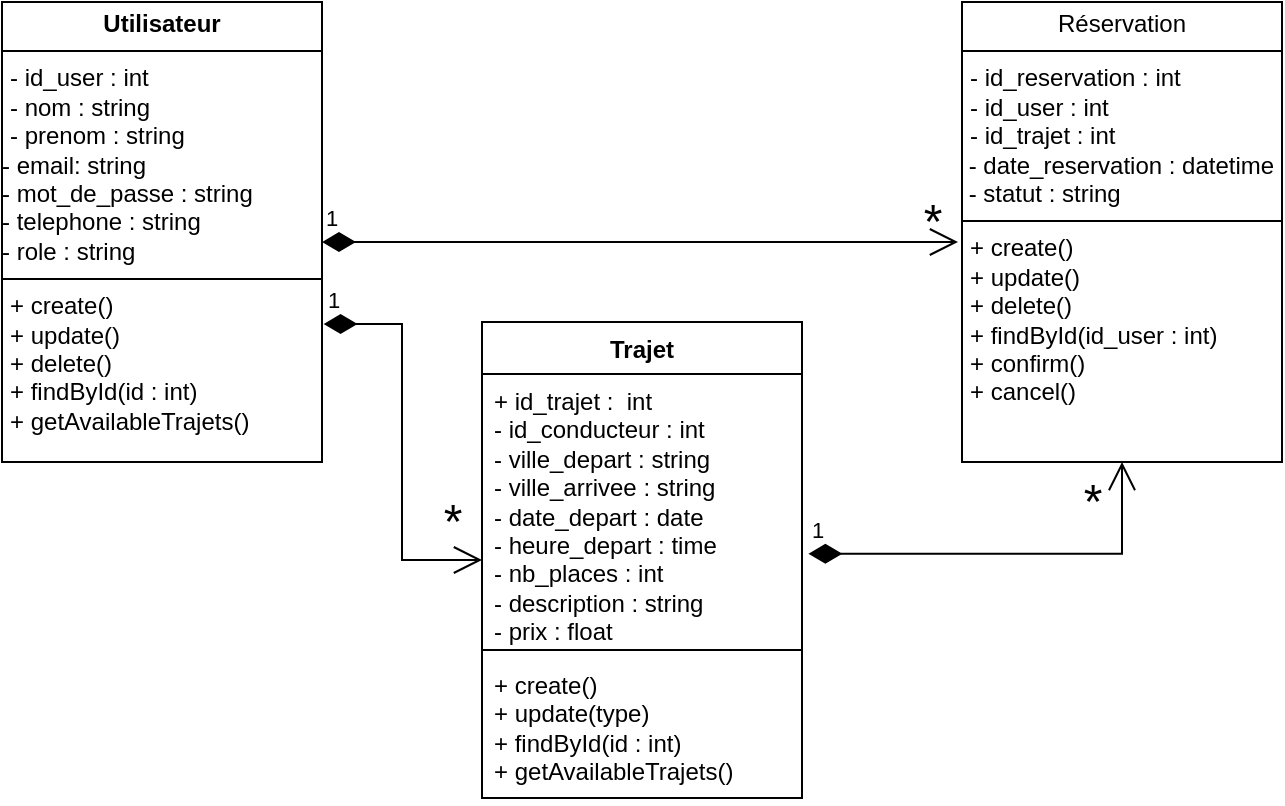 <mxfile version="28.1.2">
  <diagram name="Page-1" id="_6W3mR8MjszS3MJ6IK8F">
    <mxGraphModel dx="818" dy="515" grid="1" gridSize="10" guides="1" tooltips="1" connect="1" arrows="1" fold="1" page="1" pageScale="1" pageWidth="827" pageHeight="1169" math="0" shadow="0">
      <root>
        <mxCell id="0" />
        <mxCell id="1" parent="0" />
        <mxCell id="RL8OSZhu987HZO84Pii5-5" value="&lt;p style=&quot;margin:0px;margin-top:4px;text-align:center;&quot;&gt;&lt;b&gt;Utilisateur&lt;/b&gt;&lt;/p&gt;&lt;hr size=&quot;1&quot; style=&quot;border-style:solid;&quot;&gt;&lt;p style=&quot;margin:0px;margin-left:4px;&quot;&gt;- id_user : int&lt;/p&gt;&lt;p style=&quot;margin:0px;margin-left:4px;&quot;&gt;- nom : string&lt;/p&gt;&lt;p style=&quot;margin:0px;margin-left:4px;&quot;&gt;- prenom : string&lt;/p&gt;&lt;div&gt;- email: string&lt;/div&gt;&lt;div&gt;&lt;span style=&quot;background-color: transparent; color: light-dark(rgb(0, 0, 0), rgb(255, 255, 255));&quot;&gt;- mot_de_passe : string&lt;/span&gt;&lt;/div&gt;&lt;div&gt;- telephone&amp;nbsp;: string&lt;/div&gt;&lt;div&gt;&lt;span style=&quot;background-color: transparent; color: light-dark(rgb(0, 0, 0), rgb(255, 255, 255));&quot;&gt;- role : string&lt;/span&gt;&lt;/div&gt;&lt;hr size=&quot;1&quot; style=&quot;border-style:solid;&quot;&gt;&lt;p style=&quot;margin:0px;margin-left:4px;&quot;&gt;+ create()&lt;/p&gt;&lt;p style=&quot;margin:0px;margin-left:4px;&quot;&gt;+ update()&lt;/p&gt;&lt;p style=&quot;margin:0px;margin-left:4px;&quot;&gt;+ delete()&lt;/p&gt;&lt;p style=&quot;margin:0px;margin-left:4px;&quot;&gt;+ findById(id : int)&lt;/p&gt;&lt;p style=&quot;margin: 0px 0px 0px 4px;&quot;&gt;+ getAvailableTrajets()&lt;/p&gt;" style="verticalAlign=top;align=left;overflow=fill;html=1;whiteSpace=wrap;" vertex="1" parent="1">
          <mxGeometry x="120" y="160" width="160" height="230" as="geometry" />
        </mxCell>
        <mxCell id="RL8OSZhu987HZO84Pii5-6" value="Trajet" style="swimlane;fontStyle=1;align=center;verticalAlign=top;childLayout=stackLayout;horizontal=1;startSize=26;horizontalStack=0;resizeParent=1;resizeParentMax=0;resizeLast=0;collapsible=1;marginBottom=0;whiteSpace=wrap;html=1;" vertex="1" parent="1">
          <mxGeometry x="360" y="320" width="160" height="238" as="geometry" />
        </mxCell>
        <mxCell id="RL8OSZhu987HZO84Pii5-7" value="+ id_trajet :&amp;nbsp; int&lt;div&gt;- id_conducteur : int&lt;/div&gt;&lt;div&gt;- ville_depart : string&lt;/div&gt;&lt;div&gt;&lt;div&gt;- ville_arrivee : string&lt;/div&gt;&lt;div&gt;&lt;span style=&quot;background-color: transparent; color: light-dark(rgb(0, 0, 0), rgb(255, 255, 255));&quot;&gt;- date_depart : date&lt;/span&gt;&lt;/div&gt;&lt;/div&gt;&lt;div&gt;&lt;span style=&quot;background-color: transparent; color: light-dark(rgb(0, 0, 0), rgb(255, 255, 255));&quot;&gt;- heure_depart : time&lt;/span&gt;&lt;/div&gt;&lt;div&gt;&lt;span style=&quot;background-color: transparent; color: light-dark(rgb(0, 0, 0), rgb(255, 255, 255));&quot;&gt;- nb_places : int&lt;/span&gt;&lt;/div&gt;&lt;div&gt;&lt;span style=&quot;background-color: transparent; color: light-dark(rgb(0, 0, 0), rgb(255, 255, 255));&quot;&gt;- description : string&lt;/span&gt;&lt;/div&gt;&lt;div&gt;&lt;span style=&quot;background-color: transparent; color: light-dark(rgb(0, 0, 0), rgb(255, 255, 255));&quot;&gt;- prix : float&lt;/span&gt;&lt;/div&gt;" style="text;strokeColor=none;fillColor=none;align=left;verticalAlign=top;spacingLeft=4;spacingRight=4;overflow=hidden;rotatable=0;points=[[0,0.5],[1,0.5]];portConstraint=eastwest;whiteSpace=wrap;html=1;" vertex="1" parent="RL8OSZhu987HZO84Pii5-6">
          <mxGeometry y="26" width="160" height="134" as="geometry" />
        </mxCell>
        <mxCell id="RL8OSZhu987HZO84Pii5-8" value="" style="line;strokeWidth=1;fillColor=none;align=left;verticalAlign=middle;spacingTop=-1;spacingLeft=3;spacingRight=3;rotatable=0;labelPosition=right;points=[];portConstraint=eastwest;strokeColor=inherit;" vertex="1" parent="RL8OSZhu987HZO84Pii5-6">
          <mxGeometry y="160" width="160" height="8" as="geometry" />
        </mxCell>
        <mxCell id="RL8OSZhu987HZO84Pii5-9" value="&lt;div&gt;+ create()&lt;/div&gt;&lt;div&gt;+ update(type)&lt;/div&gt;&lt;div&gt;+ findById(id : int)&lt;/div&gt;&lt;div&gt;+ getAvailableTrajets()&lt;/div&gt;" style="text;strokeColor=none;fillColor=none;align=left;verticalAlign=top;spacingLeft=4;spacingRight=4;overflow=hidden;rotatable=0;points=[[0,0.5],[1,0.5]];portConstraint=eastwest;whiteSpace=wrap;html=1;" vertex="1" parent="RL8OSZhu987HZO84Pii5-6">
          <mxGeometry y="168" width="160" height="70" as="geometry" />
        </mxCell>
        <mxCell id="RL8OSZhu987HZO84Pii5-11" value="&lt;p style=&quot;margin:0px;margin-top:4px;text-align:center;&quot;&gt;&lt;span style=&quot;background-color: transparent; color: light-dark(rgb(0, 0, 0), rgb(255, 255, 255)); text-align: left;&quot;&gt;Réservation&lt;/span&gt;&lt;/p&gt;&lt;hr size=&quot;1&quot; style=&quot;border-style:solid;&quot;&gt;&lt;p style=&quot;margin:0px;margin-left:4px;&quot;&gt;- id_reservation : int&lt;/p&gt;&lt;p style=&quot;margin:0px;margin-left:4px;&quot;&gt;- id_user : int&lt;/p&gt;&lt;p style=&quot;margin:0px;margin-left:4px;&quot;&gt;- id_trajet : int&lt;/p&gt;&lt;div&gt;&amp;nbsp;-&amp;nbsp;date_reservation : datetime&lt;/div&gt;&lt;div&gt;&amp;nbsp;-&amp;nbsp;statut : string&lt;/div&gt;&lt;hr size=&quot;1&quot; style=&quot;border-style:solid;&quot;&gt;&lt;p style=&quot;margin:0px;margin-left:4px;&quot;&gt;+ create()&lt;/p&gt;&lt;p style=&quot;margin:0px;margin-left:4px;&quot;&gt;+ update()&lt;/p&gt;&lt;p style=&quot;margin:0px;margin-left:4px;&quot;&gt;+ delete()&lt;/p&gt;&lt;p style=&quot;margin:0px;margin-left:4px;&quot;&gt;+ findById(id_user : int)&lt;/p&gt;&lt;p style=&quot;margin: 0px 0px 0px 4px;&quot;&gt;+ confirm()&lt;/p&gt;&lt;p style=&quot;margin: 0px 0px 0px 4px;&quot;&gt;+ cancel()&lt;/p&gt;" style="verticalAlign=top;align=left;overflow=fill;html=1;whiteSpace=wrap;" vertex="1" parent="1">
          <mxGeometry x="600" y="160" width="160" height="230" as="geometry" />
        </mxCell>
        <mxCell id="RL8OSZhu987HZO84Pii5-13" value="1" style="endArrow=open;html=1;endSize=12;startArrow=diamondThin;startSize=14;startFill=1;edgeStyle=orthogonalEdgeStyle;align=left;verticalAlign=bottom;rounded=0;exitX=0.994;exitY=0.33;exitDx=0;exitDy=0;exitPerimeter=0;" edge="1" parent="1">
          <mxGeometry x="-1" y="3" relative="1" as="geometry">
            <mxPoint x="280.0" y="280" as="sourcePoint" />
            <mxPoint x="598" y="280" as="targetPoint" />
            <mxPoint as="offset" />
          </mxGeometry>
        </mxCell>
        <mxCell id="RL8OSZhu987HZO84Pii5-14" value="1" style="endArrow=open;html=1;endSize=12;startArrow=diamondThin;startSize=14;startFill=1;edgeStyle=orthogonalEdgeStyle;align=left;verticalAlign=bottom;rounded=0;exitX=1.02;exitY=0.671;exitDx=0;exitDy=0;exitPerimeter=0;entryX=0.5;entryY=1;entryDx=0;entryDy=0;" edge="1" parent="1" source="RL8OSZhu987HZO84Pii5-7" target="RL8OSZhu987HZO84Pii5-11">
          <mxGeometry x="-1" y="3" relative="1" as="geometry">
            <mxPoint x="320" y="250" as="sourcePoint" />
            <mxPoint x="638" y="253" as="targetPoint" />
          </mxGeometry>
        </mxCell>
        <mxCell id="RL8OSZhu987HZO84Pii5-15" value="1" style="endArrow=open;html=1;endSize=12;startArrow=diamondThin;startSize=14;startFill=1;edgeStyle=orthogonalEdgeStyle;align=left;verticalAlign=bottom;rounded=0;exitX=1.005;exitY=0.7;exitDx=0;exitDy=0;exitPerimeter=0;" edge="1" parent="1" source="RL8OSZhu987HZO84Pii5-5" target="RL8OSZhu987HZO84Pii5-6">
          <mxGeometry x="-1" y="3" relative="1" as="geometry">
            <mxPoint x="570" y="546" as="sourcePoint" />
            <mxPoint x="727" y="500" as="targetPoint" />
          </mxGeometry>
        </mxCell>
        <mxCell id="RL8OSZhu987HZO84Pii5-19" value="&lt;font style=&quot;font-size: 24px;&quot;&gt;*&lt;/font&gt;" style="text;html=1;align=center;verticalAlign=middle;resizable=0;points=[];autosize=1;strokeColor=none;fillColor=none;" vertex="1" parent="1">
          <mxGeometry x="570" y="250" width="30" height="40" as="geometry" />
        </mxCell>
        <mxCell id="RL8OSZhu987HZO84Pii5-20" value="&lt;font style=&quot;font-size: 24px;&quot;&gt;*&lt;/font&gt;" style="text;html=1;align=center;verticalAlign=middle;resizable=0;points=[];autosize=1;strokeColor=none;fillColor=none;" vertex="1" parent="1">
          <mxGeometry x="650" y="390" width="30" height="40" as="geometry" />
        </mxCell>
        <mxCell id="RL8OSZhu987HZO84Pii5-21" value="&lt;font style=&quot;font-size: 24px;&quot;&gt;*&lt;/font&gt;" style="text;html=1;align=center;verticalAlign=middle;resizable=0;points=[];autosize=1;strokeColor=none;fillColor=none;" vertex="1" parent="1">
          <mxGeometry x="330" y="400" width="30" height="40" as="geometry" />
        </mxCell>
      </root>
    </mxGraphModel>
  </diagram>
</mxfile>
